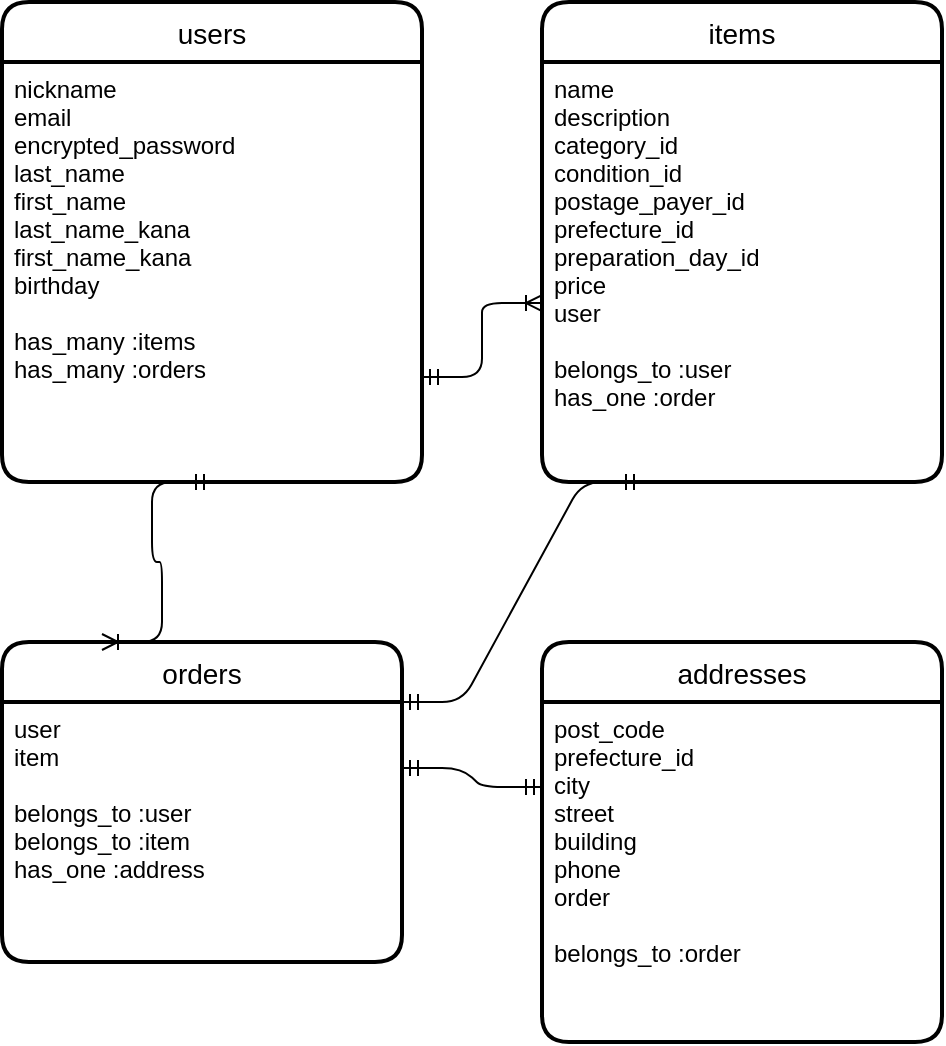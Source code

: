 <mxfile>
    <diagram id="Von8RYkC31TlhyjhZAGm" name="Page-1">
        <mxGraphModel dx="717" dy="692" grid="1" gridSize="10" guides="1" tooltips="1" connect="1" arrows="1" fold="1" page="1" pageScale="1" pageWidth="827" pageHeight="1169" math="0" shadow="0">
            <root>
                <mxCell id="0"/>
                <mxCell id="1" parent="0"/>
                <mxCell id="2" value="users" style="swimlane;childLayout=stackLayout;horizontal=1;startSize=30;horizontalStack=0;rounded=1;fontSize=14;fontStyle=0;strokeWidth=2;resizeParent=0;resizeLast=1;shadow=0;dashed=0;align=center;" parent="1" vertex="1">
                    <mxGeometry x="170" y="80" width="210" height="240" as="geometry"/>
                </mxCell>
                <mxCell id="3" value="nickname&#10;email&#10;encrypted_password&#10;last_name&#10;first_name&#10;last_name_kana&#10;first_name_kana&#10;birthday&#10;&#10;has_many :items&#10;has_many :orders" style="align=left;strokeColor=none;fillColor=none;spacingLeft=4;fontSize=12;verticalAlign=top;resizable=0;rotatable=0;part=1;" parent="2" vertex="1">
                    <mxGeometry y="30" width="210" height="210" as="geometry"/>
                </mxCell>
                <mxCell id="17" value="items" style="swimlane;childLayout=stackLayout;horizontal=1;startSize=30;horizontalStack=0;rounded=1;fontSize=14;fontStyle=0;strokeWidth=2;resizeParent=0;resizeLast=1;shadow=0;dashed=0;align=center;" parent="1" vertex="1">
                    <mxGeometry x="440" y="80" width="200" height="240" as="geometry"/>
                </mxCell>
                <mxCell id="18" value="name&#10;description&#10;category_id &#10;condition_id&#10;postage_payer_id&#10;prefecture_id&#10;preparation_day_id&#10;price&#10;user&#10;&#10;belongs_to :user&#10;has_one :order" style="align=left;strokeColor=none;fillColor=none;spacingLeft=4;fontSize=12;verticalAlign=top;resizable=0;rotatable=0;part=1;" parent="17" vertex="1">
                    <mxGeometry y="30" width="200" height="210" as="geometry"/>
                </mxCell>
                <mxCell id="19" value="orders" style="swimlane;childLayout=stackLayout;horizontal=1;startSize=30;horizontalStack=0;rounded=1;fontSize=14;fontStyle=0;strokeWidth=2;resizeParent=0;resizeLast=1;shadow=0;dashed=0;align=center;" parent="1" vertex="1">
                    <mxGeometry x="170" y="400" width="200" height="160" as="geometry"/>
                </mxCell>
                <mxCell id="20" value="user&#10;item&#10;&#10;belongs_to :user&#10;belongs_to :item&#10;has_one :address" style="align=left;strokeColor=none;fillColor=none;spacingLeft=4;fontSize=12;verticalAlign=top;resizable=0;rotatable=0;part=1;" parent="19" vertex="1">
                    <mxGeometry y="30" width="200" height="130" as="geometry"/>
                </mxCell>
                <mxCell id="21" value="addresses" style="swimlane;childLayout=stackLayout;horizontal=1;startSize=30;horizontalStack=0;rounded=1;fontSize=14;fontStyle=0;strokeWidth=2;resizeParent=0;resizeLast=1;shadow=0;dashed=0;align=center;" parent="1" vertex="1">
                    <mxGeometry x="440" y="400" width="200" height="200" as="geometry"/>
                </mxCell>
                <mxCell id="22" value="post_code&#10;prefecture_id&#10;city&#10;street&#10;building&#10;phone&#10;order&#10;&#10;belongs_to :order" style="align=left;strokeColor=none;fillColor=none;spacingLeft=4;fontSize=12;verticalAlign=top;resizable=0;rotatable=0;part=1;" parent="21" vertex="1">
                    <mxGeometry y="30" width="200" height="170" as="geometry"/>
                </mxCell>
                <mxCell id="42" value="" style="edgeStyle=entityRelationEdgeStyle;fontSize=12;html=1;endArrow=ERoneToMany;startArrow=ERmandOne;exitX=1;exitY=0.75;exitDx=0;exitDy=0;entryX=0;entryY=0.574;entryDx=0;entryDy=0;entryPerimeter=0;" parent="1" source="3" target="18" edge="1">
                    <mxGeometry width="100" height="100" relative="1" as="geometry">
                        <mxPoint x="580" y="380" as="sourcePoint"/>
                        <mxPoint x="680" y="280" as="targetPoint"/>
                    </mxGeometry>
                </mxCell>
                <mxCell id="43" value="" style="edgeStyle=entityRelationEdgeStyle;fontSize=12;html=1;endArrow=ERoneToMany;startArrow=ERmandOne;exitX=0.5;exitY=1;exitDx=0;exitDy=0;entryX=0.25;entryY=0;entryDx=0;entryDy=0;" parent="1" source="3" target="19" edge="1">
                    <mxGeometry width="100" height="100" relative="1" as="geometry">
                        <mxPoint x="580" y="380" as="sourcePoint"/>
                        <mxPoint x="680" y="280" as="targetPoint"/>
                    </mxGeometry>
                </mxCell>
                <mxCell id="44" value="" style="edgeStyle=entityRelationEdgeStyle;fontSize=12;html=1;endArrow=ERmandOne;startArrow=ERmandOne;entryX=0;entryY=0.25;entryDx=0;entryDy=0;" parent="1" target="22" edge="1">
                    <mxGeometry width="100" height="100" relative="1" as="geometry">
                        <mxPoint x="370" y="463" as="sourcePoint"/>
                        <mxPoint x="510" y="430" as="targetPoint"/>
                    </mxGeometry>
                </mxCell>
                <mxCell id="45" value="" style="edgeStyle=entityRelationEdgeStyle;fontSize=12;html=1;endArrow=ERmandOne;startArrow=ERmandOne;entryX=0.25;entryY=1;entryDx=0;entryDy=0;exitX=1;exitY=0;exitDx=0;exitDy=0;" parent="1" source="20" target="18" edge="1">
                    <mxGeometry width="100" height="100" relative="1" as="geometry">
                        <mxPoint x="410" y="510" as="sourcePoint"/>
                        <mxPoint x="510" y="410" as="targetPoint"/>
                    </mxGeometry>
                </mxCell>
            </root>
        </mxGraphModel>
    </diagram>
</mxfile>